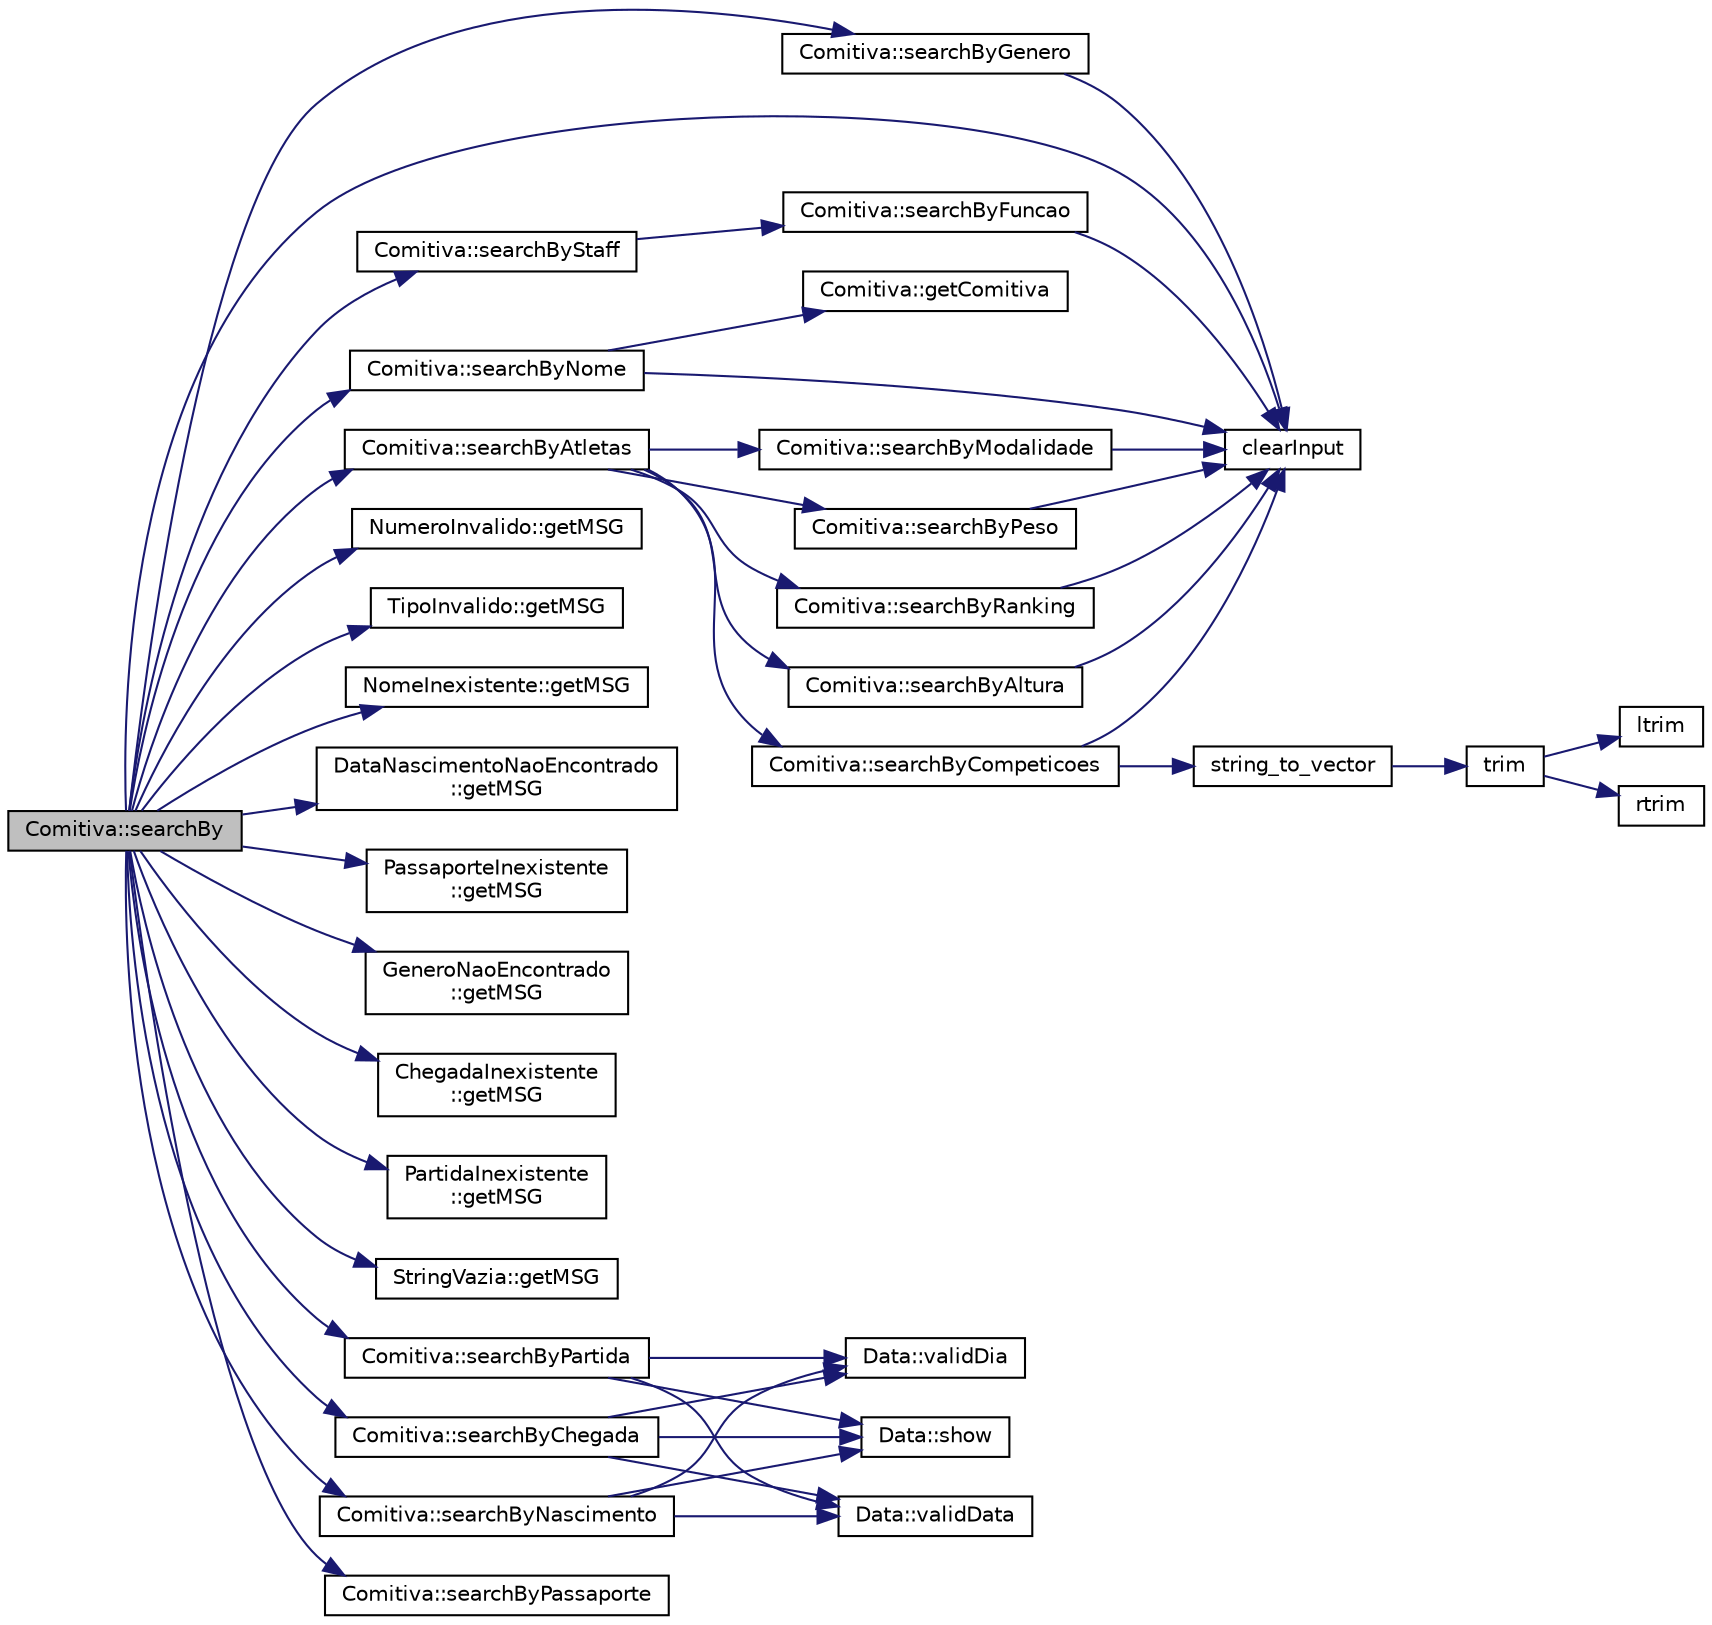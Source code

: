 digraph "Comitiva::searchBy"
{
 // LATEX_PDF_SIZE
  edge [fontname="Helvetica",fontsize="10",labelfontname="Helvetica",labelfontsize="10"];
  node [fontname="Helvetica",fontsize="10",shape=record];
  rankdir="LR";
  Node1 [label="Comitiva::searchBy",height=0.2,width=0.4,color="black", fillcolor="grey75", style="filled", fontcolor="black",tooltip="Apenas chama a função de pesquisa que o utilizador escolher."];
  Node1 -> Node2 [color="midnightblue",fontsize="10",style="solid",fontname="Helvetica"];
  Node2 [label="clearInput",height=0.2,width=0.4,color="black", fillcolor="white", style="filled",URL="$utils_8cpp.html#a5d555657ce648c1a47abb70f1029589d",tooltip="Limpa o input buffer."];
  Node1 -> Node3 [color="midnightblue",fontsize="10",style="solid",fontname="Helvetica"];
  Node3 [label="NumeroInvalido::getMSG",height=0.2,width=0.4,color="black", fillcolor="white", style="filled",URL="$class_numero_invalido.html#a5c448d3329c6ac238680652aeeaef4c7",tooltip="Esta função retorna a mensagem de erro de número inválido."];
  Node1 -> Node4 [color="midnightblue",fontsize="10",style="solid",fontname="Helvetica"];
  Node4 [label="TipoInvalido::getMSG",height=0.2,width=0.4,color="black", fillcolor="white", style="filled",URL="$class_tipo_invalido.html#a2ab2856e2ba29b748798c49216ce0242",tooltip="Esta função retorna a mensagem de erro de tipo inválido."];
  Node1 -> Node5 [color="midnightblue",fontsize="10",style="solid",fontname="Helvetica"];
  Node5 [label="NomeInexistente::getMSG",height=0.2,width=0.4,color="black", fillcolor="white", style="filled",URL="$class_nome_inexistente.html#a714ee72846d2fcebbaaf9aa36ae60f50",tooltip="Esta função retorna a mensagem de erro de nome inexistente."];
  Node1 -> Node6 [color="midnightblue",fontsize="10",style="solid",fontname="Helvetica"];
  Node6 [label="DataNascimentoNaoEncontrado\l::getMSG",height=0.2,width=0.4,color="black", fillcolor="white", style="filled",URL="$class_data_nascimento_nao_encontrado.html#aa13f7e1bf1d09e75fe5c50e875e33454",tooltip="Esta função retorna a mensagem de erro de nascimento não encontrado."];
  Node1 -> Node7 [color="midnightblue",fontsize="10",style="solid",fontname="Helvetica"];
  Node7 [label="PassaporteInexistente\l::getMSG",height=0.2,width=0.4,color="black", fillcolor="white", style="filled",URL="$class_passaporte_inexistente.html#ad7979791a4d7344befa52c364497f3eb",tooltip="Esta função retorna a mensagem de erro de passaporte inexistente."];
  Node1 -> Node8 [color="midnightblue",fontsize="10",style="solid",fontname="Helvetica"];
  Node8 [label="GeneroNaoEncontrado\l::getMSG",height=0.2,width=0.4,color="black", fillcolor="white", style="filled",URL="$class_genero_nao_encontrado.html#a59f659b2ad632410283690df22efdd27",tooltip="Esta função retorna a mensagem de erro de género não encontrado."];
  Node1 -> Node9 [color="midnightblue",fontsize="10",style="solid",fontname="Helvetica"];
  Node9 [label="ChegadaInexistente\l::getMSG",height=0.2,width=0.4,color="black", fillcolor="white", style="filled",URL="$class_chegada_inexistente.html#aa7e4f568ad1c0faa4bd76bfae546fd5e",tooltip="Esta função retorna a mensagem de erro de chegada inexistente."];
  Node1 -> Node10 [color="midnightblue",fontsize="10",style="solid",fontname="Helvetica"];
  Node10 [label="PartidaInexistente\l::getMSG",height=0.2,width=0.4,color="black", fillcolor="white", style="filled",URL="$class_partida_inexistente.html#a35de6ff1921c1afc88de2de34e19ec9d",tooltip="Esta função retorna a mensagem de erro de partida inexistente."];
  Node1 -> Node11 [color="midnightblue",fontsize="10",style="solid",fontname="Helvetica"];
  Node11 [label="StringVazia::getMSG",height=0.2,width=0.4,color="black", fillcolor="white", style="filled",URL="$class_string_vazia.html#a604504d90df3ac1669feb026b75c9578",tooltip="Esta função retorna a mensagem de erro de string vazia."];
  Node1 -> Node12 [color="midnightblue",fontsize="10",style="solid",fontname="Helvetica"];
  Node12 [label="Comitiva::searchByAtletas",height=0.2,width=0.4,color="black", fillcolor="white", style="filled",URL="$class_comitiva.html#a74ccf493ee22a6ddecc6743145d5f0bc",tooltip="Menu para procura por Atletas."];
  Node12 -> Node13 [color="midnightblue",fontsize="10",style="solid",fontname="Helvetica"];
  Node13 [label="Comitiva::searchByAltura",height=0.2,width=0.4,color="black", fillcolor="white", style="filled",URL="$class_comitiva.html#a133366388b2734376f3062d015290b5b",tooltip="Mostra todos os elementos com uma altura específica de um vetor de atletas passado como argumento."];
  Node13 -> Node2 [color="midnightblue",fontsize="10",style="solid",fontname="Helvetica"];
  Node12 -> Node14 [color="midnightblue",fontsize="10",style="solid",fontname="Helvetica"];
  Node14 [label="Comitiva::searchByCompeticoes",height=0.2,width=0.4,color="black", fillcolor="white", style="filled",URL="$class_comitiva.html#ab0d3484b09e4699e9cae54a8bbe0c8fa",tooltip="Mostra todos os elementos com uma competição específica de um vetor de atletas passado como argumento..."];
  Node14 -> Node2 [color="midnightblue",fontsize="10",style="solid",fontname="Helvetica"];
  Node14 -> Node15 [color="midnightblue",fontsize="10",style="solid",fontname="Helvetica"];
  Node15 [label="string_to_vector",height=0.2,width=0.4,color="black", fillcolor="white", style="filled",URL="$utils_8cpp.html#a47b3263df66ddefa2fe54ac4f9fd2247",tooltip="Decompõe uma string com elementos separados por vírgula num vetor com esses elementos."];
  Node15 -> Node16 [color="midnightblue",fontsize="10",style="solid",fontname="Helvetica"];
  Node16 [label="trim",height=0.2,width=0.4,color="black", fillcolor="white", style="filled",URL="$utils_8cpp.html#adc61ec70963fb00fb3ff6648a60bacaf",tooltip="Remove os espaços de uma dada string (no início e no fim), passada como argumento."];
  Node16 -> Node17 [color="midnightblue",fontsize="10",style="solid",fontname="Helvetica"];
  Node17 [label="ltrim",height=0.2,width=0.4,color="black", fillcolor="white", style="filled",URL="$utils_8cpp.html#ae4c2068faaefc606cc34672057524393",tooltip="Remove os espaços no início de uma dada string, passada como argumento."];
  Node16 -> Node18 [color="midnightblue",fontsize="10",style="solid",fontname="Helvetica"];
  Node18 [label="rtrim",height=0.2,width=0.4,color="black", fillcolor="white", style="filled",URL="$utils_8cpp.html#ac6645a859c82ba752011a510c0702ce0",tooltip="Remove os espaços no fim de uma dada string, passada como argumento."];
  Node12 -> Node19 [color="midnightblue",fontsize="10",style="solid",fontname="Helvetica"];
  Node19 [label="Comitiva::searchByModalidade",height=0.2,width=0.4,color="black", fillcolor="white", style="filled",URL="$class_comitiva.html#a752e9d1558f95b2e190984aa8e2f8da1",tooltip="Mostra todos os elementos com uma modalidade específica de um vetor de atletas passado como argumento..."];
  Node19 -> Node2 [color="midnightblue",fontsize="10",style="solid",fontname="Helvetica"];
  Node12 -> Node20 [color="midnightblue",fontsize="10",style="solid",fontname="Helvetica"];
  Node20 [label="Comitiva::searchByPeso",height=0.2,width=0.4,color="black", fillcolor="white", style="filled",URL="$class_comitiva.html#a6bed8298ad011d17a1560d4d1b7500e9",tooltip="Mostra todos os elementos com um peso específico de um vetor de atletas passado como argumento."];
  Node20 -> Node2 [color="midnightblue",fontsize="10",style="solid",fontname="Helvetica"];
  Node12 -> Node21 [color="midnightblue",fontsize="10",style="solid",fontname="Helvetica"];
  Node21 [label="Comitiva::searchByRanking",height=0.2,width=0.4,color="black", fillcolor="white", style="filled",URL="$class_comitiva.html#a7cddbc731ee298371b74b74c44139358",tooltip="Mostra todos os elementos com um ranking específico de um vetor de atletas passado como argumento."];
  Node21 -> Node2 [color="midnightblue",fontsize="10",style="solid",fontname="Helvetica"];
  Node1 -> Node22 [color="midnightblue",fontsize="10",style="solid",fontname="Helvetica"];
  Node22 [label="Comitiva::searchByChegada",height=0.2,width=0.4,color="black", fillcolor="white", style="filled",URL="$class_comitiva.html#a33d69160a12aecfd28afcc226c623ea5",tooltip="Mostra todos os elementos com uma data de chegada a Tóquio específica."];
  Node22 -> Node23 [color="midnightblue",fontsize="10",style="solid",fontname="Helvetica"];
  Node23 [label="Data::show",height=0.2,width=0.4,color="black", fillcolor="white", style="filled",URL="$class_data.html#af445db5a92239683338058c2bbefa76a",tooltip="Imprime a data no formato DD/MM/AAAA."];
  Node22 -> Node24 [color="midnightblue",fontsize="10",style="solid",fontname="Helvetica"];
  Node24 [label="Data::validData",height=0.2,width=0.4,color="black", fillcolor="white", style="filled",URL="$class_data.html#a05a0274122eb4b1f722474845c636edc",tooltip="Confirma se a Data é válida."];
  Node22 -> Node25 [color="midnightblue",fontsize="10",style="solid",fontname="Helvetica"];
  Node25 [label="Data::validDia",height=0.2,width=0.4,color="black", fillcolor="white", style="filled",URL="$class_data.html#a534a50500474a1724fc93bf4c92b94d1",tooltip="Confirma se o dia (elemento passado como argumento) existe."];
  Node1 -> Node26 [color="midnightblue",fontsize="10",style="solid",fontname="Helvetica"];
  Node26 [label="Comitiva::searchByGenero",height=0.2,width=0.4,color="black", fillcolor="white", style="filled",URL="$class_comitiva.html#a214536d205e3c117d40be67ecd6a552a",tooltip="Mostra todos os elementos de um dado género."];
  Node26 -> Node2 [color="midnightblue",fontsize="10",style="solid",fontname="Helvetica"];
  Node1 -> Node27 [color="midnightblue",fontsize="10",style="solid",fontname="Helvetica"];
  Node27 [label="Comitiva::searchByNascimento",height=0.2,width=0.4,color="black", fillcolor="white", style="filled",URL="$class_comitiva.html#a1efd207439a7e938b557cd404ed7258b",tooltip="Mostra todos os elementos com uma data de nascimento específica."];
  Node27 -> Node23 [color="midnightblue",fontsize="10",style="solid",fontname="Helvetica"];
  Node27 -> Node24 [color="midnightblue",fontsize="10",style="solid",fontname="Helvetica"];
  Node27 -> Node25 [color="midnightblue",fontsize="10",style="solid",fontname="Helvetica"];
  Node1 -> Node28 [color="midnightblue",fontsize="10",style="solid",fontname="Helvetica"];
  Node28 [label="Comitiva::searchByNome",height=0.2,width=0.4,color="black", fillcolor="white", style="filled",URL="$class_comitiva.html#a768da4c3708f6af5fa05dab79db092bf",tooltip="Mostra todos os elementos com um nome específico."];
  Node28 -> Node2 [color="midnightblue",fontsize="10",style="solid",fontname="Helvetica"];
  Node28 -> Node29 [color="midnightblue",fontsize="10",style="solid",fontname="Helvetica"];
  Node29 [label="Comitiva::getComitiva",height=0.2,width=0.4,color="black", fillcolor="white", style="filled",URL="$class_comitiva.html#af6e28a03258b1f87c223c9df1765023a",tooltip="Retorna um vetor com toda a comitiva portuguesa (vetor \"pessoas\")."];
  Node1 -> Node30 [color="midnightblue",fontsize="10",style="solid",fontname="Helvetica"];
  Node30 [label="Comitiva::searchByPartida",height=0.2,width=0.4,color="black", fillcolor="white", style="filled",URL="$class_comitiva.html#a4fd288a9b57891e67d3e6b4ac471d9de",tooltip="Mostra todos os elementos com uma data de partida de Tóquio específica."];
  Node30 -> Node23 [color="midnightblue",fontsize="10",style="solid",fontname="Helvetica"];
  Node30 -> Node24 [color="midnightblue",fontsize="10",style="solid",fontname="Helvetica"];
  Node30 -> Node25 [color="midnightblue",fontsize="10",style="solid",fontname="Helvetica"];
  Node1 -> Node31 [color="midnightblue",fontsize="10",style="solid",fontname="Helvetica"];
  Node31 [label="Comitiva::searchByPassaporte",height=0.2,width=0.4,color="black", fillcolor="white", style="filled",URL="$class_comitiva.html#a5cbb01573b9ed0c49e5b6caa0ecbf681",tooltip="Mostra todos os elementos com um número de passaporte específico."];
  Node1 -> Node32 [color="midnightblue",fontsize="10",style="solid",fontname="Helvetica"];
  Node32 [label="Comitiva::searchByStaff",height=0.2,width=0.4,color="black", fillcolor="white", style="filled",URL="$class_comitiva.html#aa6065a7552cb9f1bd97535aa9558b636",tooltip="Menu para procura por membros do Staff."];
  Node32 -> Node33 [color="midnightblue",fontsize="10",style="solid",fontname="Helvetica"];
  Node33 [label="Comitiva::searchByFuncao",height=0.2,width=0.4,color="black", fillcolor="white", style="filled",URL="$class_comitiva.html#a71ecafd79e29b7d21fd2b5978612aee0",tooltip="Mostra todos os elementos com uma função específica de um vetor de membros de staff passado como argu..."];
  Node33 -> Node2 [color="midnightblue",fontsize="10",style="solid",fontname="Helvetica"];
}
